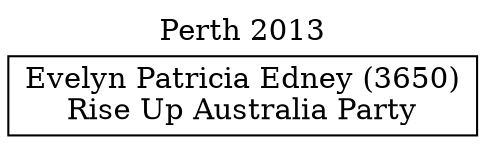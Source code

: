 // House preference flow
digraph "Evelyn Patricia Edney (3650)_Perth_2013" {
	graph [label="Perth 2013" labelloc=t mclimit=10]
	node [shape=box]
	"Evelyn Patricia Edney (3650)" [label="Evelyn Patricia Edney (3650)
Rise Up Australia Party"]
}
